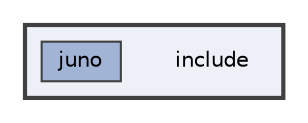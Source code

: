 digraph "/home/runner/work/libjuno/libjuno/include"
{
 // LATEX_PDF_SIZE
  bgcolor="transparent";
  edge [fontname=Helvetica,fontsize=10,labelfontname=Helvetica,labelfontsize=10];
  node [fontname=Helvetica,fontsize=10,shape=box,height=0.2,width=0.4];
  compound=true
  subgraph clusterdir_d44c64559bbebec7f509842c48db8b23 {
    graph [ bgcolor="#edf0f7", pencolor="grey25", label="", fontname=Helvetica,fontsize=10 style="filled,bold", URL="dir_d44c64559bbebec7f509842c48db8b23.html",tooltip=""]
    dir_d44c64559bbebec7f509842c48db8b23 [shape=plaintext, label="include"];
  dir_366da5caa8e7ec3e54d94764b6f022bc [label="juno", fillcolor="#a2b4d6", color="grey25", style="filled", URL="dir_366da5caa8e7ec3e54d94764b6f022bc.html",tooltip=""];
  }
}
